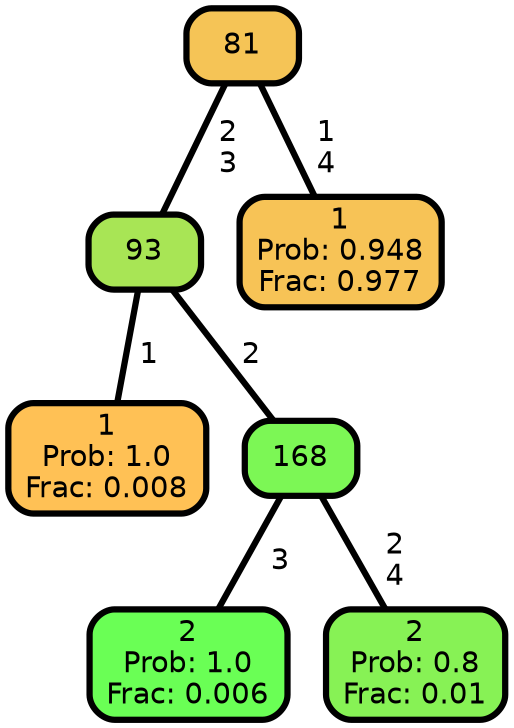 graph Tree {
node [shape=box, style="filled, rounded",color="black",penwidth="3",fontcolor="black",                 fontname=helvetica] ;
graph [ranksep="0 equally", splines=straight,                 bgcolor=transparent, dpi=200] ;
edge [fontname=helvetica, color=black] ;
0 [label="1
Prob: 1.0
Frac: 0.008", fillcolor="#ffc155"] ;
1 [label="93", fillcolor="#a8e555"] ;
2 [label="2
Prob: 1.0
Frac: 0.006", fillcolor="#6aff55"] ;
3 [label="168", fillcolor="#7cf755"] ;
4 [label="2
Prob: 0.8
Frac: 0.01", fillcolor="#87f255"] ;
5 [label="81", fillcolor="#f5c456"] ;
6 [label="1
Prob: 0.948
Frac: 0.977", fillcolor="#f7c356"] ;
1 -- 0 [label=" 1",penwidth=3] ;
1 -- 3 [label=" 2",penwidth=3] ;
3 -- 2 [label=" 3",penwidth=3] ;
3 -- 4 [label=" 2\n 4",penwidth=3] ;
5 -- 1 [label=" 2\n 3",penwidth=3] ;
5 -- 6 [label=" 1\n 4",penwidth=3] ;
{rank = same;}}